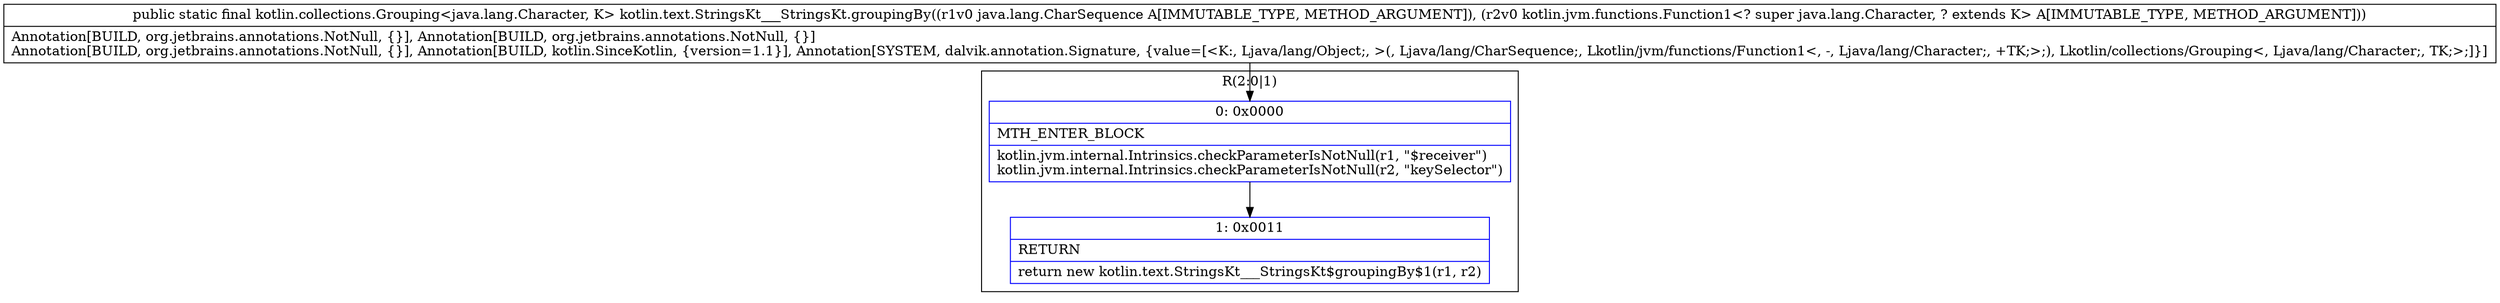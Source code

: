 digraph "CFG forkotlin.text.StringsKt___StringsKt.groupingBy(Ljava\/lang\/CharSequence;Lkotlin\/jvm\/functions\/Function1;)Lkotlin\/collections\/Grouping;" {
subgraph cluster_Region_513232231 {
label = "R(2:0|1)";
node [shape=record,color=blue];
Node_0 [shape=record,label="{0\:\ 0x0000|MTH_ENTER_BLOCK\l|kotlin.jvm.internal.Intrinsics.checkParameterIsNotNull(r1, \"$receiver\")\lkotlin.jvm.internal.Intrinsics.checkParameterIsNotNull(r2, \"keySelector\")\l}"];
Node_1 [shape=record,label="{1\:\ 0x0011|RETURN\l|return new kotlin.text.StringsKt___StringsKt$groupingBy$1(r1, r2)\l}"];
}
MethodNode[shape=record,label="{public static final kotlin.collections.Grouping\<java.lang.Character, K\> kotlin.text.StringsKt___StringsKt.groupingBy((r1v0 java.lang.CharSequence A[IMMUTABLE_TYPE, METHOD_ARGUMENT]), (r2v0 kotlin.jvm.functions.Function1\<? super java.lang.Character, ? extends K\> A[IMMUTABLE_TYPE, METHOD_ARGUMENT]))  | Annotation[BUILD, org.jetbrains.annotations.NotNull, \{\}], Annotation[BUILD, org.jetbrains.annotations.NotNull, \{\}]\lAnnotation[BUILD, org.jetbrains.annotations.NotNull, \{\}], Annotation[BUILD, kotlin.SinceKotlin, \{version=1.1\}], Annotation[SYSTEM, dalvik.annotation.Signature, \{value=[\<K:, Ljava\/lang\/Object;, \>(, Ljava\/lang\/CharSequence;, Lkotlin\/jvm\/functions\/Function1\<, \-, Ljava\/lang\/Character;, +TK;\>;), Lkotlin\/collections\/Grouping\<, Ljava\/lang\/Character;, TK;\>;]\}]\l}"];
MethodNode -> Node_0;
Node_0 -> Node_1;
}

